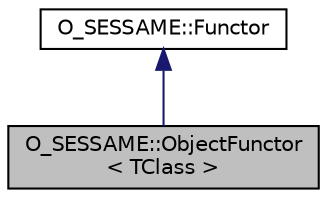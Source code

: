 digraph "O_SESSAME::ObjectFunctor&lt; TClass &gt;"
{
 // LATEX_PDF_SIZE
  edge [fontname="Helvetica",fontsize="10",labelfontname="Helvetica",labelfontsize="10"];
  node [fontname="Helvetica",fontsize="10",shape=record];
  Node1 [label="O_SESSAME::ObjectFunctor\l\< TClass \>",height=0.2,width=0.4,color="black", fillcolor="grey75", style="filled", fontcolor="black",tooltip="derived template class"];
  Node2 -> Node1 [dir="back",color="midnightblue",fontsize="10",style="solid",fontname="Helvetica"];
  Node2 [label="O_SESSAME::Functor",height=0.2,width=0.4,color="black", fillcolor="white", style="filled",URL="$classO__SESSAME_1_1Functor.html",tooltip="Abstract class to hold the pointer to an force calculating functor."];
}
